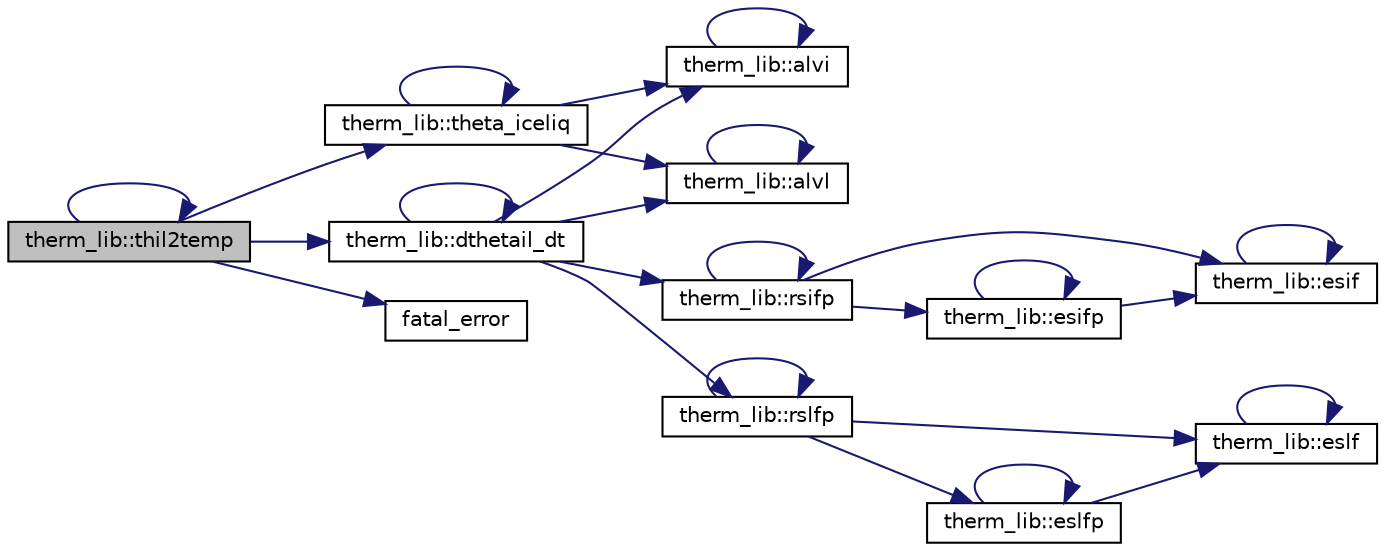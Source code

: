 digraph "therm_lib::thil2temp"
{
 // LATEX_PDF_SIZE
  edge [fontname="Helvetica",fontsize="10",labelfontname="Helvetica",labelfontsize="10"];
  node [fontname="Helvetica",fontsize="10",shape=record];
  rankdir="LR";
  Node1 [label="therm_lib::thil2temp",height=0.2,width=0.4,color="black", fillcolor="grey75", style="filled", fontcolor="black",tooltip=" "];
  Node1 -> Node2 [color="midnightblue",fontsize="10",style="solid",fontname="Helvetica"];
  Node2 [label="therm_lib::dthetail_dt",height=0.2,width=0.4,color="black", fillcolor="white", style="filled",URL="$namespacetherm__lib.html#aece12bd6eb1571019dc09b9968d7e07e",tooltip=" "];
  Node2 -> Node3 [color="midnightblue",fontsize="10",style="solid",fontname="Helvetica"];
  Node3 [label="therm_lib::alvi",height=0.2,width=0.4,color="black", fillcolor="white", style="filled",URL="$namespacetherm__lib.html#a4fbc9bf6cc7bc66ef4c68393149d7288",tooltip=" "];
  Node3 -> Node3 [color="midnightblue",fontsize="10",style="solid",fontname="Helvetica"];
  Node2 -> Node4 [color="midnightblue",fontsize="10",style="solid",fontname="Helvetica"];
  Node4 [label="therm_lib::alvl",height=0.2,width=0.4,color="black", fillcolor="white", style="filled",URL="$namespacetherm__lib.html#a543f4c6ab155d99ad9a5002a8143a654",tooltip=" "];
  Node4 -> Node4 [color="midnightblue",fontsize="10",style="solid",fontname="Helvetica"];
  Node2 -> Node2 [color="midnightblue",fontsize="10",style="solid",fontname="Helvetica"];
  Node2 -> Node5 [color="midnightblue",fontsize="10",style="solid",fontname="Helvetica"];
  Node5 [label="therm_lib::rsifp",height=0.2,width=0.4,color="black", fillcolor="white", style="filled",URL="$namespacetherm__lib.html#a55d327a08b380623cd2b036cecdef9f2",tooltip=" "];
  Node5 -> Node6 [color="midnightblue",fontsize="10",style="solid",fontname="Helvetica"];
  Node6 [label="therm_lib::esif",height=0.2,width=0.4,color="black", fillcolor="white", style="filled",URL="$namespacetherm__lib.html#a109004866b1542dfcfa1da1e5130d3c9",tooltip=" "];
  Node6 -> Node6 [color="midnightblue",fontsize="10",style="solid",fontname="Helvetica"];
  Node5 -> Node7 [color="midnightblue",fontsize="10",style="solid",fontname="Helvetica"];
  Node7 [label="therm_lib::esifp",height=0.2,width=0.4,color="black", fillcolor="white", style="filled",URL="$namespacetherm__lib.html#a4c1f51941fe39db465e2fba15c887667",tooltip=" "];
  Node7 -> Node6 [color="midnightblue",fontsize="10",style="solid",fontname="Helvetica"];
  Node7 -> Node7 [color="midnightblue",fontsize="10",style="solid",fontname="Helvetica"];
  Node5 -> Node5 [color="midnightblue",fontsize="10",style="solid",fontname="Helvetica"];
  Node2 -> Node8 [color="midnightblue",fontsize="10",style="solid",fontname="Helvetica"];
  Node8 [label="therm_lib::rslfp",height=0.2,width=0.4,color="black", fillcolor="white", style="filled",URL="$namespacetherm__lib.html#ae0635cd1cd9e80dafd1cb89243c41e02",tooltip=" "];
  Node8 -> Node9 [color="midnightblue",fontsize="10",style="solid",fontname="Helvetica"];
  Node9 [label="therm_lib::eslf",height=0.2,width=0.4,color="black", fillcolor="white", style="filled",URL="$namespacetherm__lib.html#a82ae02323247d6435153002a309552fb",tooltip=" "];
  Node9 -> Node9 [color="midnightblue",fontsize="10",style="solid",fontname="Helvetica"];
  Node8 -> Node10 [color="midnightblue",fontsize="10",style="solid",fontname="Helvetica"];
  Node10 [label="therm_lib::eslfp",height=0.2,width=0.4,color="black", fillcolor="white", style="filled",URL="$namespacetherm__lib.html#a4339cfce3e15e3410bcc7ba6a7d6ba06",tooltip=" "];
  Node10 -> Node9 [color="midnightblue",fontsize="10",style="solid",fontname="Helvetica"];
  Node10 -> Node10 [color="midnightblue",fontsize="10",style="solid",fontname="Helvetica"];
  Node8 -> Node8 [color="midnightblue",fontsize="10",style="solid",fontname="Helvetica"];
  Node1 -> Node11 [color="midnightblue",fontsize="10",style="solid",fontname="Helvetica"];
  Node11 [label="fatal_error",height=0.2,width=0.4,color="black", fillcolor="white", style="filled",URL="$fatal__error_8_f90.html#a2a2bff228716ab48a81c795b348d1665",tooltip=" "];
  Node1 -> Node12 [color="midnightblue",fontsize="10",style="solid",fontname="Helvetica"];
  Node12 [label="therm_lib::theta_iceliq",height=0.2,width=0.4,color="black", fillcolor="white", style="filled",URL="$namespacetherm__lib.html#a15a79fc7dd2aaabe7bc7da287e531324",tooltip=" "];
  Node12 -> Node3 [color="midnightblue",fontsize="10",style="solid",fontname="Helvetica"];
  Node12 -> Node4 [color="midnightblue",fontsize="10",style="solid",fontname="Helvetica"];
  Node12 -> Node12 [color="midnightblue",fontsize="10",style="solid",fontname="Helvetica"];
  Node1 -> Node1 [color="midnightblue",fontsize="10",style="solid",fontname="Helvetica"];
}
